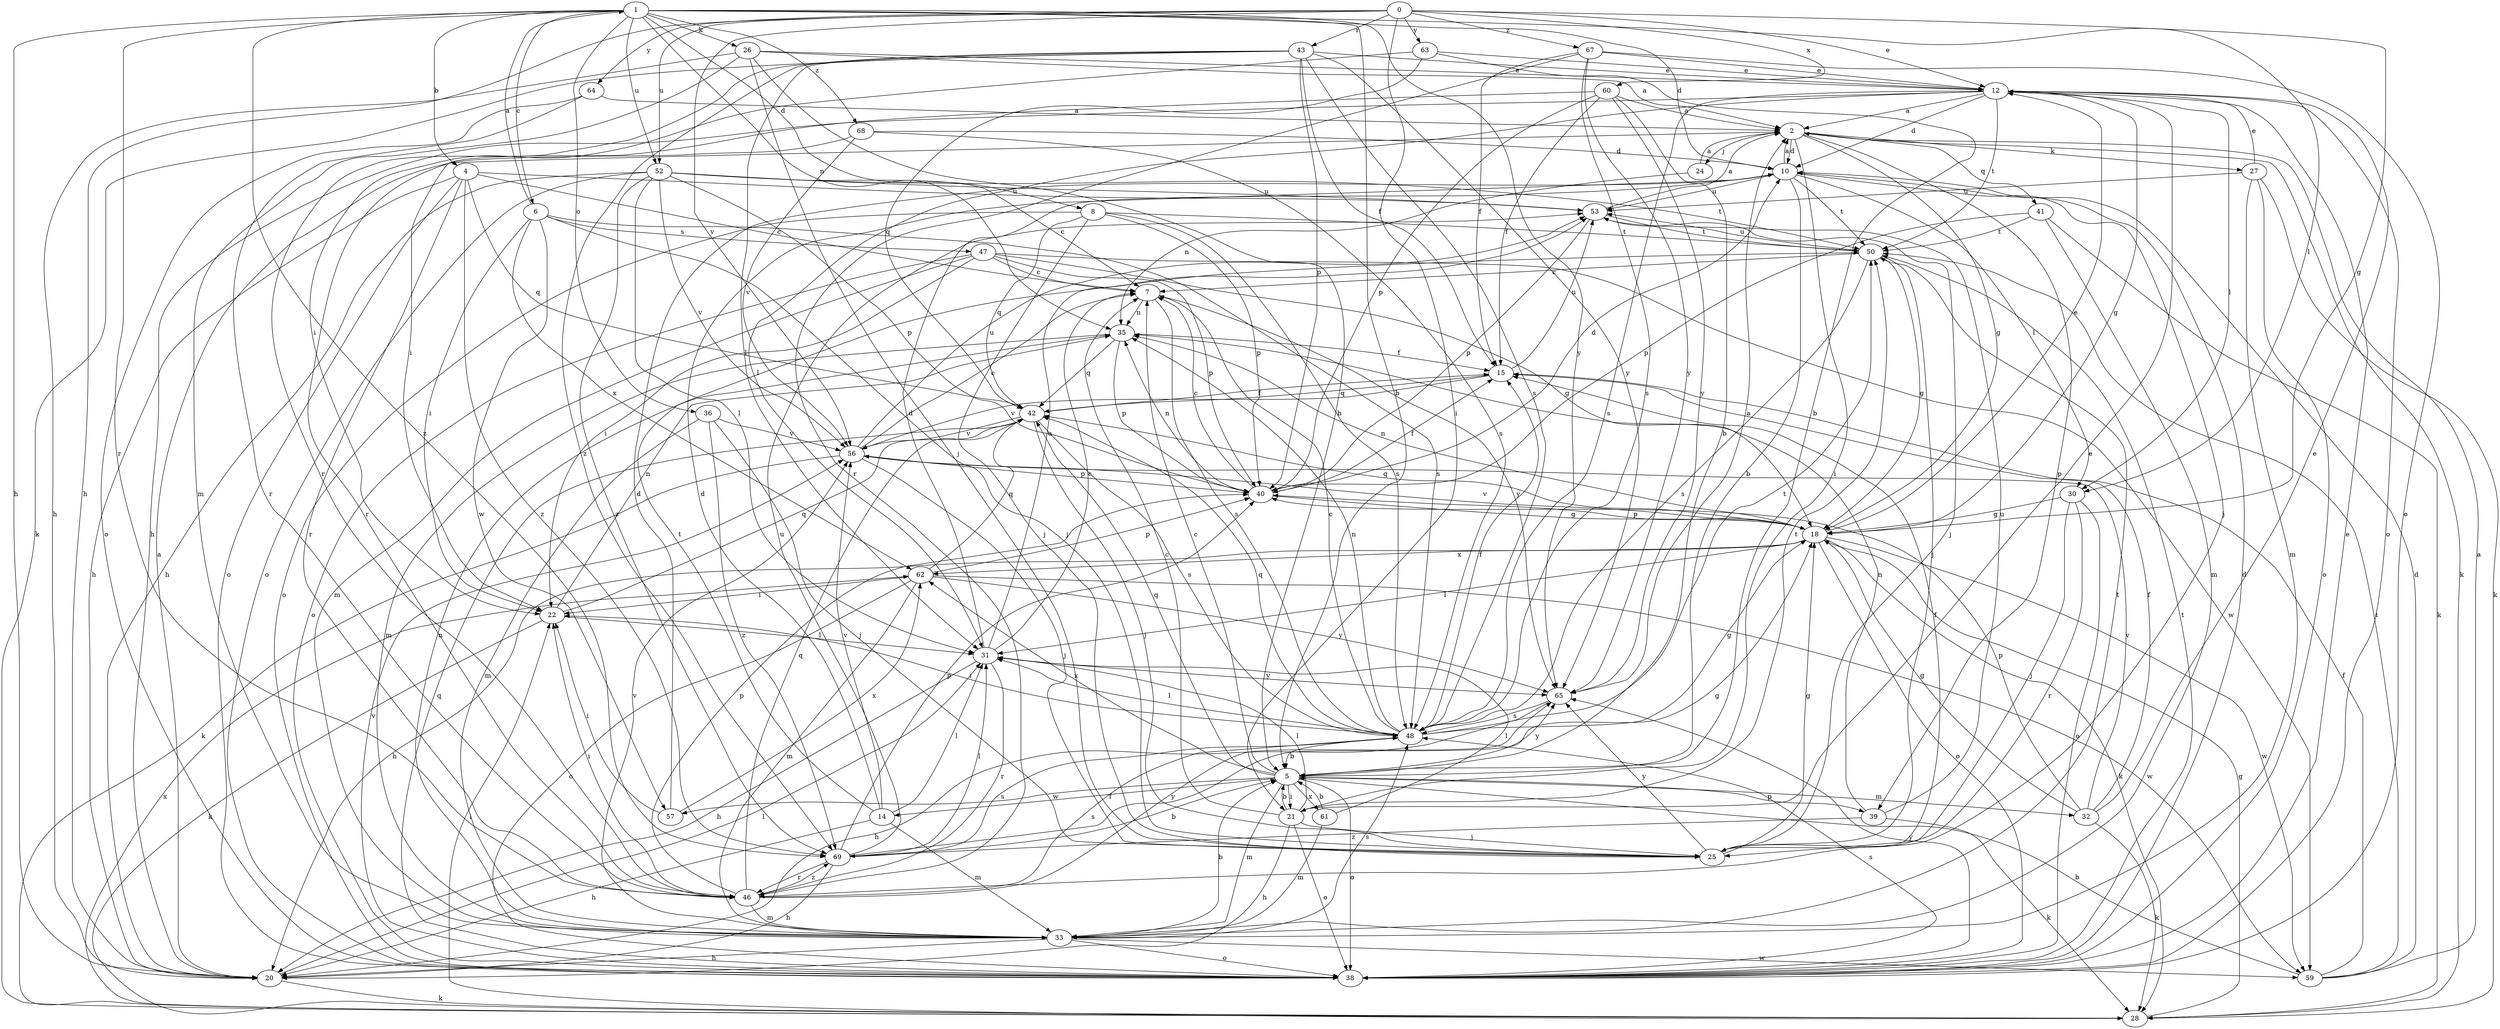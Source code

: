 strict digraph  {
0;
1;
2;
4;
5;
6;
7;
8;
10;
12;
14;
15;
18;
20;
21;
22;
24;
25;
26;
27;
28;
30;
31;
32;
33;
35;
36;
38;
39;
40;
41;
42;
43;
46;
47;
48;
50;
52;
53;
56;
57;
59;
60;
61;
62;
63;
64;
65;
67;
68;
69;
0 -> 12  [label=e];
0 -> 18  [label=g];
0 -> 20  [label=h];
0 -> 21  [label=i];
0 -> 43  [label=r];
0 -> 52  [label=u];
0 -> 56  [label=v];
0 -> 60  [label=x];
0 -> 63  [label=y];
0 -> 64  [label=y];
0 -> 67  [label=z];
1 -> 4  [label=b];
1 -> 5  [label=b];
1 -> 6  [label=c];
1 -> 8  [label=d];
1 -> 10  [label=d];
1 -> 20  [label=h];
1 -> 26  [label=k];
1 -> 30  [label=l];
1 -> 35  [label=n];
1 -> 36  [label=o];
1 -> 46  [label=r];
1 -> 52  [label=u];
1 -> 65  [label=y];
1 -> 68  [label=z];
1 -> 69  [label=z];
2 -> 10  [label=d];
2 -> 18  [label=g];
2 -> 21  [label=i];
2 -> 24  [label=j];
2 -> 27  [label=k];
2 -> 28  [label=k];
2 -> 39  [label=p];
2 -> 41  [label=q];
4 -> 7  [label=c];
4 -> 20  [label=h];
4 -> 38  [label=o];
4 -> 42  [label=q];
4 -> 46  [label=r];
4 -> 53  [label=u];
4 -> 69  [label=z];
5 -> 7  [label=c];
5 -> 14  [label=f];
5 -> 21  [label=i];
5 -> 32  [label=m];
5 -> 33  [label=m];
5 -> 38  [label=o];
5 -> 39  [label=p];
5 -> 42  [label=q];
5 -> 57  [label=w];
5 -> 61  [label=x];
5 -> 62  [label=x];
5 -> 65  [label=y];
6 -> 1  [label=a];
6 -> 22  [label=i];
6 -> 25  [label=j];
6 -> 47  [label=s];
6 -> 48  [label=s];
6 -> 57  [label=w];
6 -> 62  [label=x];
7 -> 35  [label=n];
7 -> 48  [label=s];
7 -> 65  [label=y];
8 -> 25  [label=j];
8 -> 38  [label=o];
8 -> 40  [label=p];
8 -> 42  [label=q];
8 -> 48  [label=s];
8 -> 50  [label=t];
10 -> 2  [label=a];
10 -> 5  [label=b];
10 -> 25  [label=j];
10 -> 30  [label=l];
10 -> 50  [label=t];
10 -> 53  [label=u];
12 -> 2  [label=a];
12 -> 10  [label=d];
12 -> 18  [label=g];
12 -> 20  [label=h];
12 -> 30  [label=l];
12 -> 31  [label=l];
12 -> 38  [label=o];
12 -> 48  [label=s];
12 -> 50  [label=t];
14 -> 10  [label=d];
14 -> 20  [label=h];
14 -> 31  [label=l];
14 -> 33  [label=m];
14 -> 50  [label=t];
14 -> 56  [label=v];
15 -> 42  [label=q];
15 -> 53  [label=u];
15 -> 56  [label=v];
18 -> 12  [label=e];
18 -> 20  [label=h];
18 -> 28  [label=k];
18 -> 31  [label=l];
18 -> 35  [label=n];
18 -> 38  [label=o];
18 -> 40  [label=p];
18 -> 42  [label=q];
18 -> 56  [label=v];
18 -> 59  [label=w];
18 -> 62  [label=x];
20 -> 2  [label=a];
20 -> 28  [label=k];
20 -> 31  [label=l];
21 -> 5  [label=b];
21 -> 7  [label=c];
21 -> 12  [label=e];
21 -> 20  [label=h];
21 -> 25  [label=j];
21 -> 31  [label=l];
21 -> 38  [label=o];
21 -> 50  [label=t];
22 -> 28  [label=k];
22 -> 31  [label=l];
22 -> 35  [label=n];
22 -> 42  [label=q];
24 -> 2  [label=a];
24 -> 35  [label=n];
25 -> 15  [label=f];
25 -> 18  [label=g];
25 -> 65  [label=y];
26 -> 2  [label=a];
26 -> 5  [label=b];
26 -> 12  [label=e];
26 -> 20  [label=h];
26 -> 25  [label=j];
26 -> 33  [label=m];
27 -> 12  [label=e];
27 -> 28  [label=k];
27 -> 33  [label=m];
27 -> 38  [label=o];
27 -> 53  [label=u];
28 -> 18  [label=g];
28 -> 22  [label=i];
28 -> 62  [label=x];
30 -> 18  [label=g];
30 -> 25  [label=j];
30 -> 38  [label=o];
30 -> 46  [label=r];
31 -> 7  [label=c];
31 -> 10  [label=d];
31 -> 20  [label=h];
31 -> 46  [label=r];
31 -> 53  [label=u];
31 -> 65  [label=y];
32 -> 12  [label=e];
32 -> 15  [label=f];
32 -> 18  [label=g];
32 -> 28  [label=k];
32 -> 40  [label=p];
32 -> 56  [label=v];
33 -> 5  [label=b];
33 -> 20  [label=h];
33 -> 35  [label=n];
33 -> 38  [label=o];
33 -> 48  [label=s];
33 -> 50  [label=t];
33 -> 56  [label=v];
33 -> 59  [label=w];
35 -> 15  [label=f];
35 -> 33  [label=m];
35 -> 40  [label=p];
35 -> 42  [label=q];
36 -> 25  [label=j];
36 -> 33  [label=m];
36 -> 56  [label=v];
36 -> 69  [label=z];
38 -> 10  [label=d];
38 -> 12  [label=e];
38 -> 42  [label=q];
38 -> 48  [label=s];
38 -> 50  [label=t];
38 -> 56  [label=v];
38 -> 65  [label=y];
39 -> 28  [label=k];
39 -> 35  [label=n];
39 -> 53  [label=u];
39 -> 69  [label=z];
40 -> 7  [label=c];
40 -> 10  [label=d];
40 -> 15  [label=f];
40 -> 18  [label=g];
40 -> 35  [label=n];
41 -> 28  [label=k];
41 -> 33  [label=m];
41 -> 40  [label=p];
41 -> 50  [label=t];
42 -> 15  [label=f];
42 -> 25  [label=j];
42 -> 48  [label=s];
42 -> 56  [label=v];
43 -> 12  [label=e];
43 -> 15  [label=f];
43 -> 28  [label=k];
43 -> 31  [label=l];
43 -> 40  [label=p];
43 -> 46  [label=r];
43 -> 48  [label=s];
43 -> 65  [label=y];
43 -> 69  [label=z];
46 -> 22  [label=i];
46 -> 33  [label=m];
46 -> 40  [label=p];
46 -> 42  [label=q];
46 -> 48  [label=s];
46 -> 65  [label=y];
46 -> 69  [label=z];
47 -> 7  [label=c];
47 -> 18  [label=g];
47 -> 22  [label=i];
47 -> 33  [label=m];
47 -> 38  [label=o];
47 -> 40  [label=p];
47 -> 59  [label=w];
48 -> 5  [label=b];
48 -> 7  [label=c];
48 -> 15  [label=f];
48 -> 18  [label=g];
48 -> 22  [label=i];
48 -> 31  [label=l];
48 -> 35  [label=n];
48 -> 42  [label=q];
48 -> 50  [label=t];
50 -> 7  [label=c];
50 -> 18  [label=g];
50 -> 25  [label=j];
50 -> 48  [label=s];
50 -> 53  [label=u];
52 -> 7  [label=c];
52 -> 20  [label=h];
52 -> 31  [label=l];
52 -> 38  [label=o];
52 -> 40  [label=p];
52 -> 50  [label=t];
52 -> 53  [label=u];
52 -> 56  [label=v];
52 -> 69  [label=z];
53 -> 2  [label=a];
53 -> 25  [label=j];
53 -> 40  [label=p];
53 -> 50  [label=t];
56 -> 7  [label=c];
56 -> 25  [label=j];
56 -> 28  [label=k];
56 -> 40  [label=p];
56 -> 53  [label=u];
57 -> 10  [label=d];
57 -> 22  [label=i];
57 -> 62  [label=x];
59 -> 2  [label=a];
59 -> 5  [label=b];
59 -> 10  [label=d];
59 -> 15  [label=f];
59 -> 50  [label=t];
60 -> 2  [label=a];
60 -> 5  [label=b];
60 -> 15  [label=f];
60 -> 22  [label=i];
60 -> 40  [label=p];
60 -> 65  [label=y];
61 -> 5  [label=b];
61 -> 31  [label=l];
61 -> 33  [label=m];
62 -> 22  [label=i];
62 -> 33  [label=m];
62 -> 38  [label=o];
62 -> 40  [label=p];
62 -> 42  [label=q];
62 -> 59  [label=w];
62 -> 65  [label=y];
63 -> 5  [label=b];
63 -> 12  [label=e];
63 -> 22  [label=i];
63 -> 42  [label=q];
64 -> 2  [label=a];
64 -> 38  [label=o];
64 -> 46  [label=r];
65 -> 2  [label=a];
65 -> 20  [label=h];
65 -> 48  [label=s];
67 -> 12  [label=e];
67 -> 15  [label=f];
67 -> 38  [label=o];
67 -> 46  [label=r];
67 -> 48  [label=s];
67 -> 65  [label=y];
68 -> 10  [label=d];
68 -> 46  [label=r];
68 -> 48  [label=s];
68 -> 56  [label=v];
69 -> 5  [label=b];
69 -> 18  [label=g];
69 -> 20  [label=h];
69 -> 31  [label=l];
69 -> 40  [label=p];
69 -> 46  [label=r];
69 -> 48  [label=s];
69 -> 53  [label=u];
}
